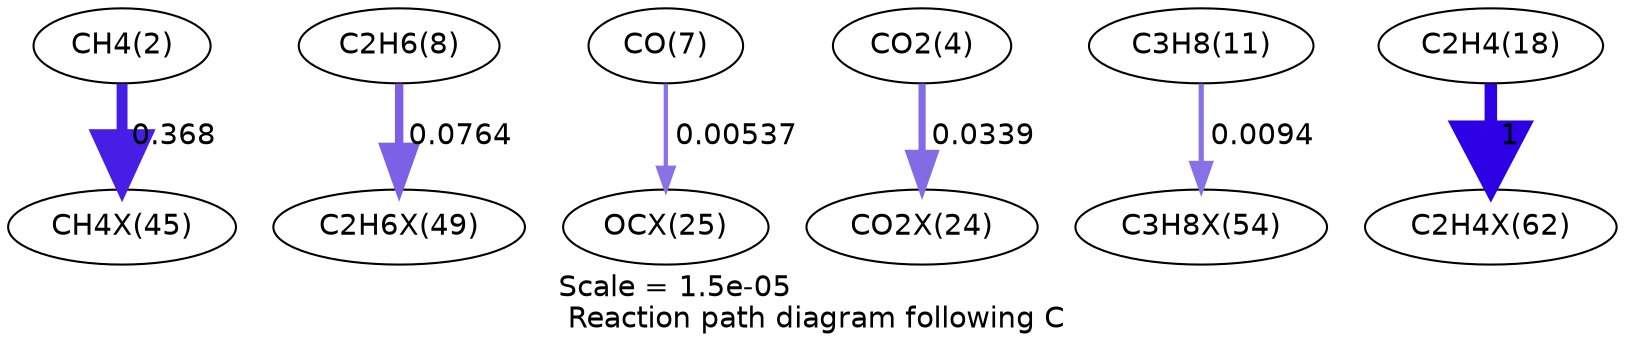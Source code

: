 digraph reaction_paths {
center=1;
s4 -> s73[fontname="Helvetica", penwidth=5.24, arrowsize=2.62, color="0.7, 0.868, 0.9"
, label=" 0.368"];
s10 -> s77[fontname="Helvetica", penwidth=4.06, arrowsize=2.03, color="0.7, 0.576, 0.9"
, label=" 0.0764"];
s9 -> s69[fontname="Helvetica", penwidth=2.05, arrowsize=1.03, color="0.7, 0.505, 0.9"
, label=" 0.00537"];
s6 -> s68[fontname="Helvetica", penwidth=3.44, arrowsize=1.72, color="0.7, 0.534, 0.9"
, label=" 0.0339"];
s13 -> s80[fontname="Helvetica", penwidth=2.48, arrowsize=1.24, color="0.7, 0.509, 0.9"
, label=" 0.0094"];
s20 -> s85[fontname="Helvetica", penwidth=6, arrowsize=3, color="0.7, 1.5, 0.9"
, label=" 1"];
s4 [ fontname="Helvetica", label="CH4(2)"];
s6 [ fontname="Helvetica", label="CO2(4)"];
s9 [ fontname="Helvetica", label="CO(7)"];
s10 [ fontname="Helvetica", label="C2H6(8)"];
s13 [ fontname="Helvetica", label="C3H8(11)"];
s20 [ fontname="Helvetica", label="C2H4(18)"];
s68 [ fontname="Helvetica", label="CO2X(24)"];
s69 [ fontname="Helvetica", label="OCX(25)"];
s73 [ fontname="Helvetica", label="CH4X(45)"];
s77 [ fontname="Helvetica", label="C2H6X(49)"];
s80 [ fontname="Helvetica", label="C3H8X(54)"];
s85 [ fontname="Helvetica", label="C2H4X(62)"];
 label = "Scale = 1.5e-05\l Reaction path diagram following C";
 fontname = "Helvetica";
}

